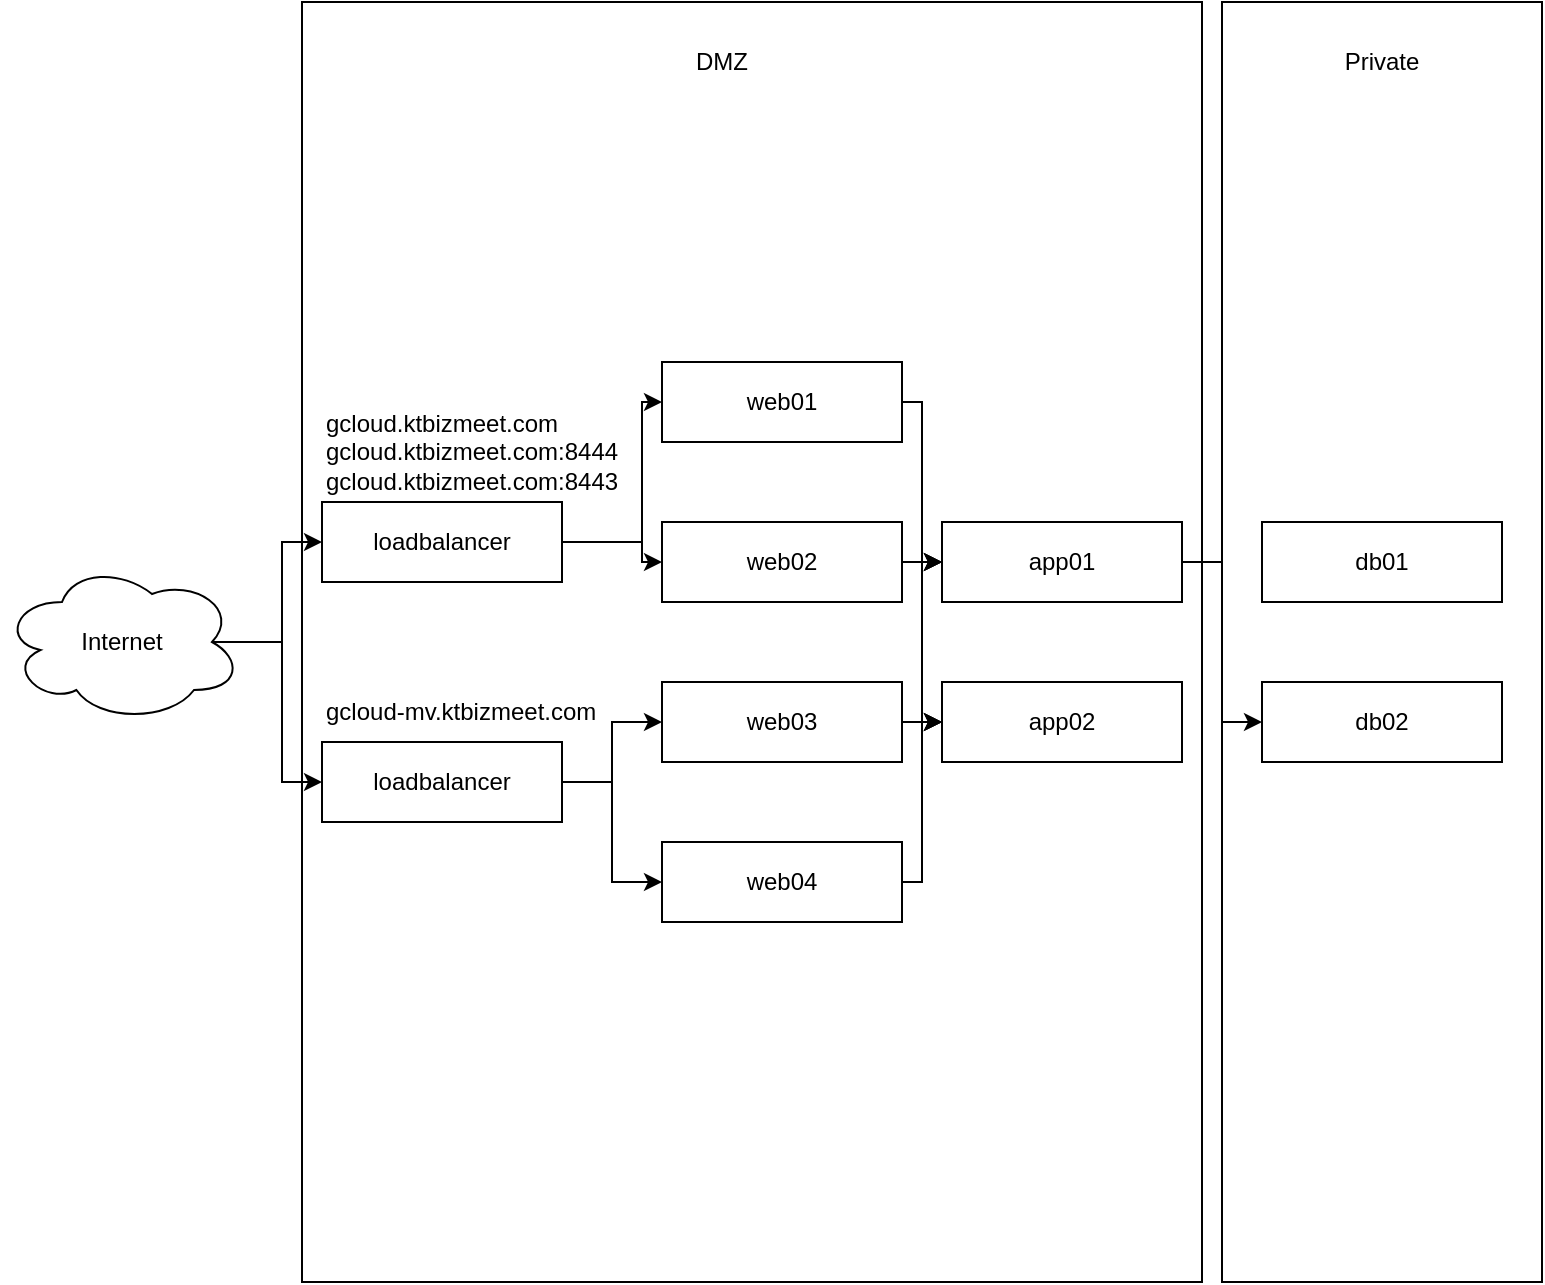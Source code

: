 <mxfile>

    <diagram id="rMTWrDqUTopNDsXFbmmQ" name="Page-1">

        <mxGraphModel dx="1941" dy="845" grid="1" gridSize="10" guides="1" tooltips="1" connect="1" arrows="1" fold="1" page="1" pageScale="1" pageWidth="827" pageHeight="1169" math="0" shadow="0">

            <root>

                <mxCell id="0"/>

                <mxCell id="1" parent="0"/>

                <mxCell id="2" value="" style="rounded=0;whiteSpace=wrap;html=1;" vertex="1" parent="1">

                    <mxGeometry x="160" y="80" width="450" height="640" as="geometry"/>

                </mxCell>

                <mxCell id="3" value="" style="rounded=0;whiteSpace=wrap;html=1;" vertex="1" parent="1">

                    <mxGeometry x="620" y="80" width="160" height="640" as="geometry"/>

                </mxCell>

                <mxCell id="4" value="DMZ" style="text;html=1;strokeColor=none;fillColor=none;align=center;verticalAlign=middle;whiteSpace=wrap;rounded=0;" vertex="1" parent="1">

                    <mxGeometry x="350" y="100" width="40" height="20" as="geometry"/>

                </mxCell>

                <mxCell id="5" value="Private" style="text;html=1;strokeColor=none;fillColor=none;align=center;verticalAlign=middle;whiteSpace=wrap;rounded=0;" vertex="1" parent="1">

                    <mxGeometry x="660" y="100" width="80" height="20" as="geometry"/>

                </mxCell>

                <mxCell id="26" style="edgeStyle=orthogonalEdgeStyle;rounded=0;orthogonalLoop=1;jettySize=auto;html=1;exitX=1;exitY=0.5;exitDx=0;exitDy=0;entryX=0;entryY=0.5;entryDx=0;entryDy=0;" edge="1" parent="1" source="9" target="13">

                    <mxGeometry relative="1" as="geometry">

                        <Array as="points">

                            <mxPoint x="470" y="280"/>

                            <mxPoint x="470" y="360"/>

                        </Array>

                    </mxGeometry>

                </mxCell>

                <mxCell id="9" value="web01" style="rounded=0;whiteSpace=wrap;html=1;" vertex="1" parent="1">

                    <mxGeometry x="340" y="260" width="120" height="40" as="geometry"/>

                </mxCell>

                <mxCell id="27" style="edgeStyle=orthogonalEdgeStyle;rounded=0;orthogonalLoop=1;jettySize=auto;html=1;exitX=1;exitY=0.5;exitDx=0;exitDy=0;entryX=0;entryY=0.5;entryDx=0;entryDy=0;" edge="1" parent="1" source="10" target="13">

                    <mxGeometry relative="1" as="geometry"/>

                </mxCell>

                <mxCell id="28" style="edgeStyle=orthogonalEdgeStyle;rounded=0;orthogonalLoop=1;jettySize=auto;html=1;exitX=1;exitY=0.5;exitDx=0;exitDy=0;entryX=0;entryY=0.5;entryDx=0;entryDy=0;" edge="1" parent="1" source="10" target="14">

                    <mxGeometry relative="1" as="geometry">

                        <Array as="points">

                            <mxPoint x="470" y="360"/>

                            <mxPoint x="470" y="440"/>

                        </Array>

                    </mxGeometry>

                </mxCell>

                <mxCell id="10" value="web02" style="rounded=0;whiteSpace=wrap;html=1;" vertex="1" parent="1">

                    <mxGeometry x="340" y="340" width="120" height="40" as="geometry"/>

                </mxCell>

                <mxCell id="29" style="edgeStyle=orthogonalEdgeStyle;rounded=0;orthogonalLoop=1;jettySize=auto;html=1;exitX=1;exitY=0.5;exitDx=0;exitDy=0;entryX=0;entryY=0.5;entryDx=0;entryDy=0;" edge="1" parent="1" source="11" target="13">

                    <mxGeometry relative="1" as="geometry">

                        <Array as="points">

                            <mxPoint x="470" y="440"/>

                            <mxPoint x="470" y="360"/>

                        </Array>

                    </mxGeometry>

                </mxCell>

                <mxCell id="11" value="web03" style="rounded=0;whiteSpace=wrap;html=1;" vertex="1" parent="1">

                    <mxGeometry x="340" y="420" width="120" height="40" as="geometry"/>

                </mxCell>

                <mxCell id="30" style="edgeStyle=orthogonalEdgeStyle;rounded=0;orthogonalLoop=1;jettySize=auto;html=1;exitX=1;exitY=0.5;exitDx=0;exitDy=0;entryX=0;entryY=0.5;entryDx=0;entryDy=0;" edge="1" parent="1" source="12" target="14">

                    <mxGeometry relative="1" as="geometry">

                        <Array as="points">

                            <mxPoint x="470" y="520"/>

                            <mxPoint x="470" y="440"/>

                        </Array>

                    </mxGeometry>

                </mxCell>

                <mxCell id="38" style="edgeStyle=orthogonalEdgeStyle;rounded=0;orthogonalLoop=1;jettySize=auto;html=1;exitX=1;exitY=0.5;exitDx=0;exitDy=0;entryX=0;entryY=0.5;entryDx=0;entryDy=0;" edge="1" parent="1" source="12" target="14">

                    <mxGeometry relative="1" as="geometry">

                        <Array as="points">

                            <mxPoint x="470" y="520"/>

                            <mxPoint x="470" y="440"/>

                        </Array>

                    </mxGeometry>

                </mxCell>

                <mxCell id="12" value="web04" style="rounded=0;whiteSpace=wrap;html=1;" vertex="1" parent="1">

                    <mxGeometry x="340" y="500" width="120" height="40" as="geometry"/>

                </mxCell>

                <mxCell id="31" style="edgeStyle=orthogonalEdgeStyle;rounded=0;orthogonalLoop=1;jettySize=auto;html=1;exitX=1;exitY=0.5;exitDx=0;exitDy=0;entryX=0;entryY=0.5;entryDx=0;entryDy=0;" edge="1" parent="1" source="13" target="16">

                    <mxGeometry relative="1" as="geometry"/>

                </mxCell>

                <mxCell id="13" value="app01" style="rounded=0;whiteSpace=wrap;html=1;" vertex="1" parent="1">

                    <mxGeometry x="480" y="340" width="120" height="40" as="geometry"/>

                </mxCell>

                <mxCell id="14" value="app02" style="rounded=0;whiteSpace=wrap;html=1;" vertex="1" parent="1">

                    <mxGeometry x="480" y="420" width="120" height="40" as="geometry"/>

                </mxCell>

                <mxCell id="15" value="db01" style="rounded=0;whiteSpace=wrap;html=1;" vertex="1" parent="1">

                    <mxGeometry x="640" y="340" width="120" height="40" as="geometry"/>

                </mxCell>

                <mxCell id="16" value="db02" style="rounded=0;whiteSpace=wrap;html=1;" vertex="1" parent="1">

                    <mxGeometry x="640" y="420" width="120" height="40" as="geometry"/>

                </mxCell>

                <mxCell id="22" style="edgeStyle=orthogonalEdgeStyle;rounded=0;orthogonalLoop=1;jettySize=auto;html=1;exitX=1;exitY=0.5;exitDx=0;exitDy=0;entryX=0;entryY=0.5;entryDx=0;entryDy=0;" edge="1" parent="1" source="18" target="10">

                    <mxGeometry relative="1" as="geometry">

                        <Array as="points">

                            <mxPoint x="330" y="350"/>

                            <mxPoint x="330" y="360"/>

                        </Array>

                    </mxGeometry>

                </mxCell>

                <mxCell id="25" style="edgeStyle=orthogonalEdgeStyle;rounded=0;orthogonalLoop=1;jettySize=auto;html=1;exitX=1;exitY=0.5;exitDx=0;exitDy=0;entryX=0;entryY=0.5;entryDx=0;entryDy=0;" edge="1" parent="1" source="18" target="9">

                    <mxGeometry relative="1" as="geometry">

                        <Array as="points">

                            <mxPoint x="330" y="350"/>

                            <mxPoint x="330" y="280"/>

                        </Array>

                    </mxGeometry>

                </mxCell>

                <mxCell id="18" value="loadbalancer" style="rounded=0;whiteSpace=wrap;html=1;" vertex="1" parent="1">

                    <mxGeometry x="170" y="330" width="120" height="40" as="geometry"/>

                </mxCell>

                <mxCell id="39" style="edgeStyle=orthogonalEdgeStyle;rounded=0;orthogonalLoop=1;jettySize=auto;html=1;exitX=0.875;exitY=0.5;exitDx=0;exitDy=0;exitPerimeter=0;entryX=0;entryY=0.5;entryDx=0;entryDy=0;" edge="1" parent="1" source="19" target="34">

                    <mxGeometry relative="1" as="geometry">

                        <Array as="points">

                            <mxPoint x="150" y="400"/>

                            <mxPoint x="150" y="470"/>

                        </Array>

                    </mxGeometry>

                </mxCell>

                <mxCell id="40" style="edgeStyle=orthogonalEdgeStyle;rounded=0;orthogonalLoop=1;jettySize=auto;html=1;exitX=0.875;exitY=0.5;exitDx=0;exitDy=0;exitPerimeter=0;entryX=0;entryY=0.5;entryDx=0;entryDy=0;" edge="1" parent="1" source="19" target="18">

                    <mxGeometry relative="1" as="geometry"/>

                </mxCell>

                <mxCell id="19" value="Internet" style="ellipse;shape=cloud;whiteSpace=wrap;html=1;" vertex="1" parent="1">

                    <mxGeometry x="10" y="360" width="120" height="80" as="geometry"/>

                </mxCell>

                <mxCell id="32" value="gcloud.ktbizmeet.com&lt;br&gt;gcloud.ktbizmeet.com:8444&lt;br&gt;gcloud.ktbizmeet.com:8443" style="text;html=1;strokeColor=none;fillColor=none;align=left;verticalAlign=middle;whiteSpace=wrap;rounded=0;" vertex="1" parent="1">

                    <mxGeometry x="170" y="270" width="150" height="70" as="geometry"/>

                </mxCell>

                <mxCell id="36" style="edgeStyle=orthogonalEdgeStyle;rounded=0;orthogonalLoop=1;jettySize=auto;html=1;exitX=1;exitY=0.5;exitDx=0;exitDy=0;entryX=0;entryY=0.5;entryDx=0;entryDy=0;" edge="1" parent="1" source="34" target="12">

                    <mxGeometry relative="1" as="geometry"/>

                </mxCell>

                <mxCell id="37" style="edgeStyle=orthogonalEdgeStyle;rounded=0;orthogonalLoop=1;jettySize=auto;html=1;exitX=1;exitY=0.5;exitDx=0;exitDy=0;entryX=0;entryY=0.5;entryDx=0;entryDy=0;" edge="1" parent="1" source="34" target="11">

                    <mxGeometry relative="1" as="geometry"/>

                </mxCell>

                <mxCell id="34" value="loadbalancer" style="rounded=0;whiteSpace=wrap;html=1;" vertex="1" parent="1">

                    <mxGeometry x="170" y="450" width="120" height="40" as="geometry"/>

                </mxCell>

                <mxCell id="35" value="gcloud-mv.ktbizmeet.com" style="text;html=1;strokeColor=none;fillColor=none;align=left;verticalAlign=middle;whiteSpace=wrap;rounded=0;" vertex="1" parent="1">

                    <mxGeometry x="170" y="420" width="150" height="30" as="geometry"/>

                </mxCell>

            </root>

        </mxGraphModel>

    </diagram>

</mxfile>